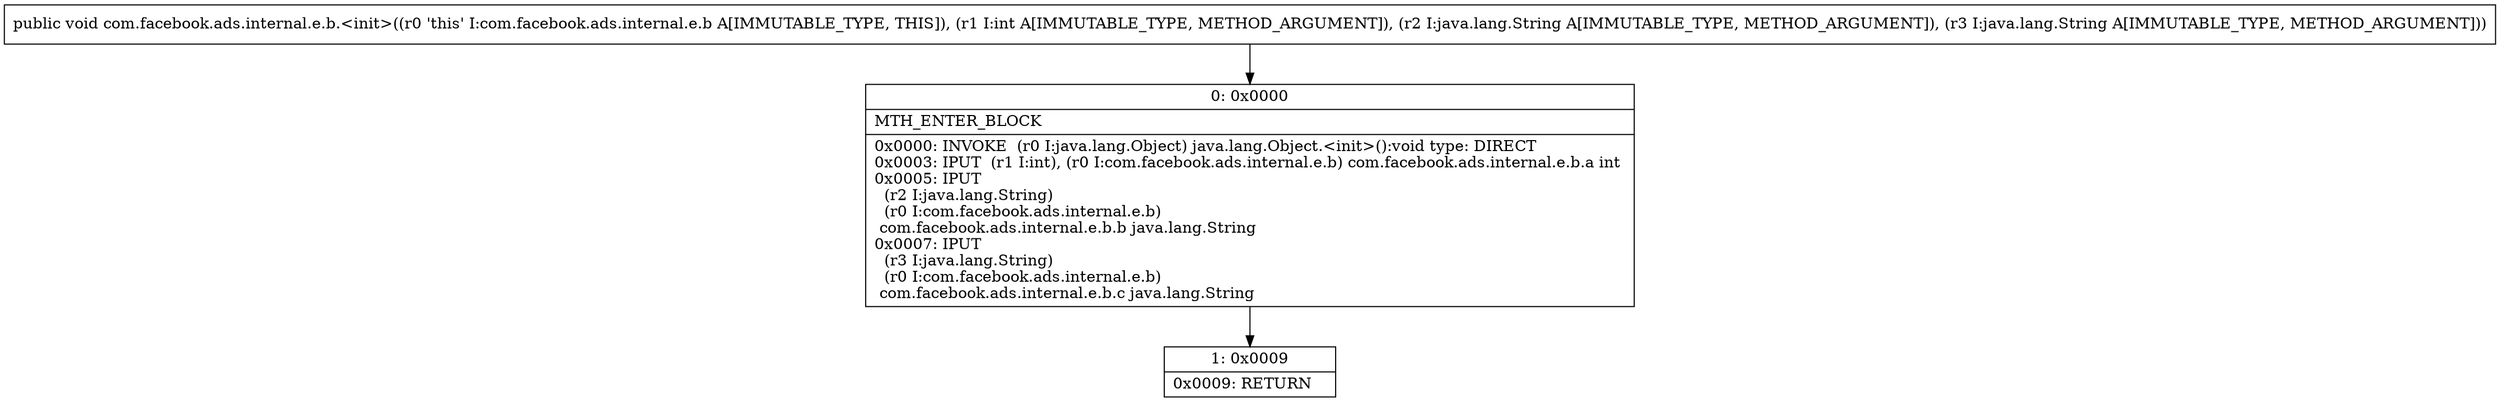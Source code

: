 digraph "CFG forcom.facebook.ads.internal.e.b.\<init\>(ILjava\/lang\/String;Ljava\/lang\/String;)V" {
Node_0 [shape=record,label="{0\:\ 0x0000|MTH_ENTER_BLOCK\l|0x0000: INVOKE  (r0 I:java.lang.Object) java.lang.Object.\<init\>():void type: DIRECT \l0x0003: IPUT  (r1 I:int), (r0 I:com.facebook.ads.internal.e.b) com.facebook.ads.internal.e.b.a int \l0x0005: IPUT  \l  (r2 I:java.lang.String)\l  (r0 I:com.facebook.ads.internal.e.b)\l com.facebook.ads.internal.e.b.b java.lang.String \l0x0007: IPUT  \l  (r3 I:java.lang.String)\l  (r0 I:com.facebook.ads.internal.e.b)\l com.facebook.ads.internal.e.b.c java.lang.String \l}"];
Node_1 [shape=record,label="{1\:\ 0x0009|0x0009: RETURN   \l}"];
MethodNode[shape=record,label="{public void com.facebook.ads.internal.e.b.\<init\>((r0 'this' I:com.facebook.ads.internal.e.b A[IMMUTABLE_TYPE, THIS]), (r1 I:int A[IMMUTABLE_TYPE, METHOD_ARGUMENT]), (r2 I:java.lang.String A[IMMUTABLE_TYPE, METHOD_ARGUMENT]), (r3 I:java.lang.String A[IMMUTABLE_TYPE, METHOD_ARGUMENT])) }"];
MethodNode -> Node_0;
Node_0 -> Node_1;
}

